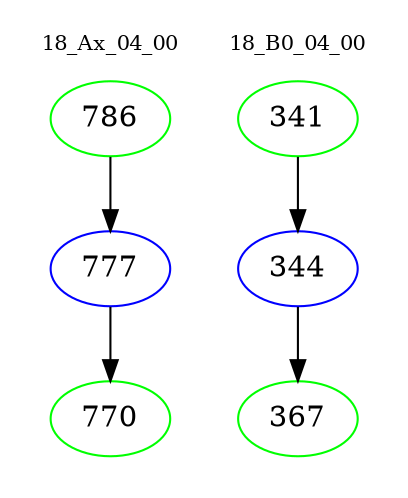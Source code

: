 digraph{
subgraph cluster_0 {
color = white
label = "18_Ax_04_00";
fontsize=10;
T0_786 [label="786", color="green"]
T0_786 -> T0_777 [color="black"]
T0_777 [label="777", color="blue"]
T0_777 -> T0_770 [color="black"]
T0_770 [label="770", color="green"]
}
subgraph cluster_1 {
color = white
label = "18_B0_04_00";
fontsize=10;
T1_341 [label="341", color="green"]
T1_341 -> T1_344 [color="black"]
T1_344 [label="344", color="blue"]
T1_344 -> T1_367 [color="black"]
T1_367 [label="367", color="green"]
}
}
